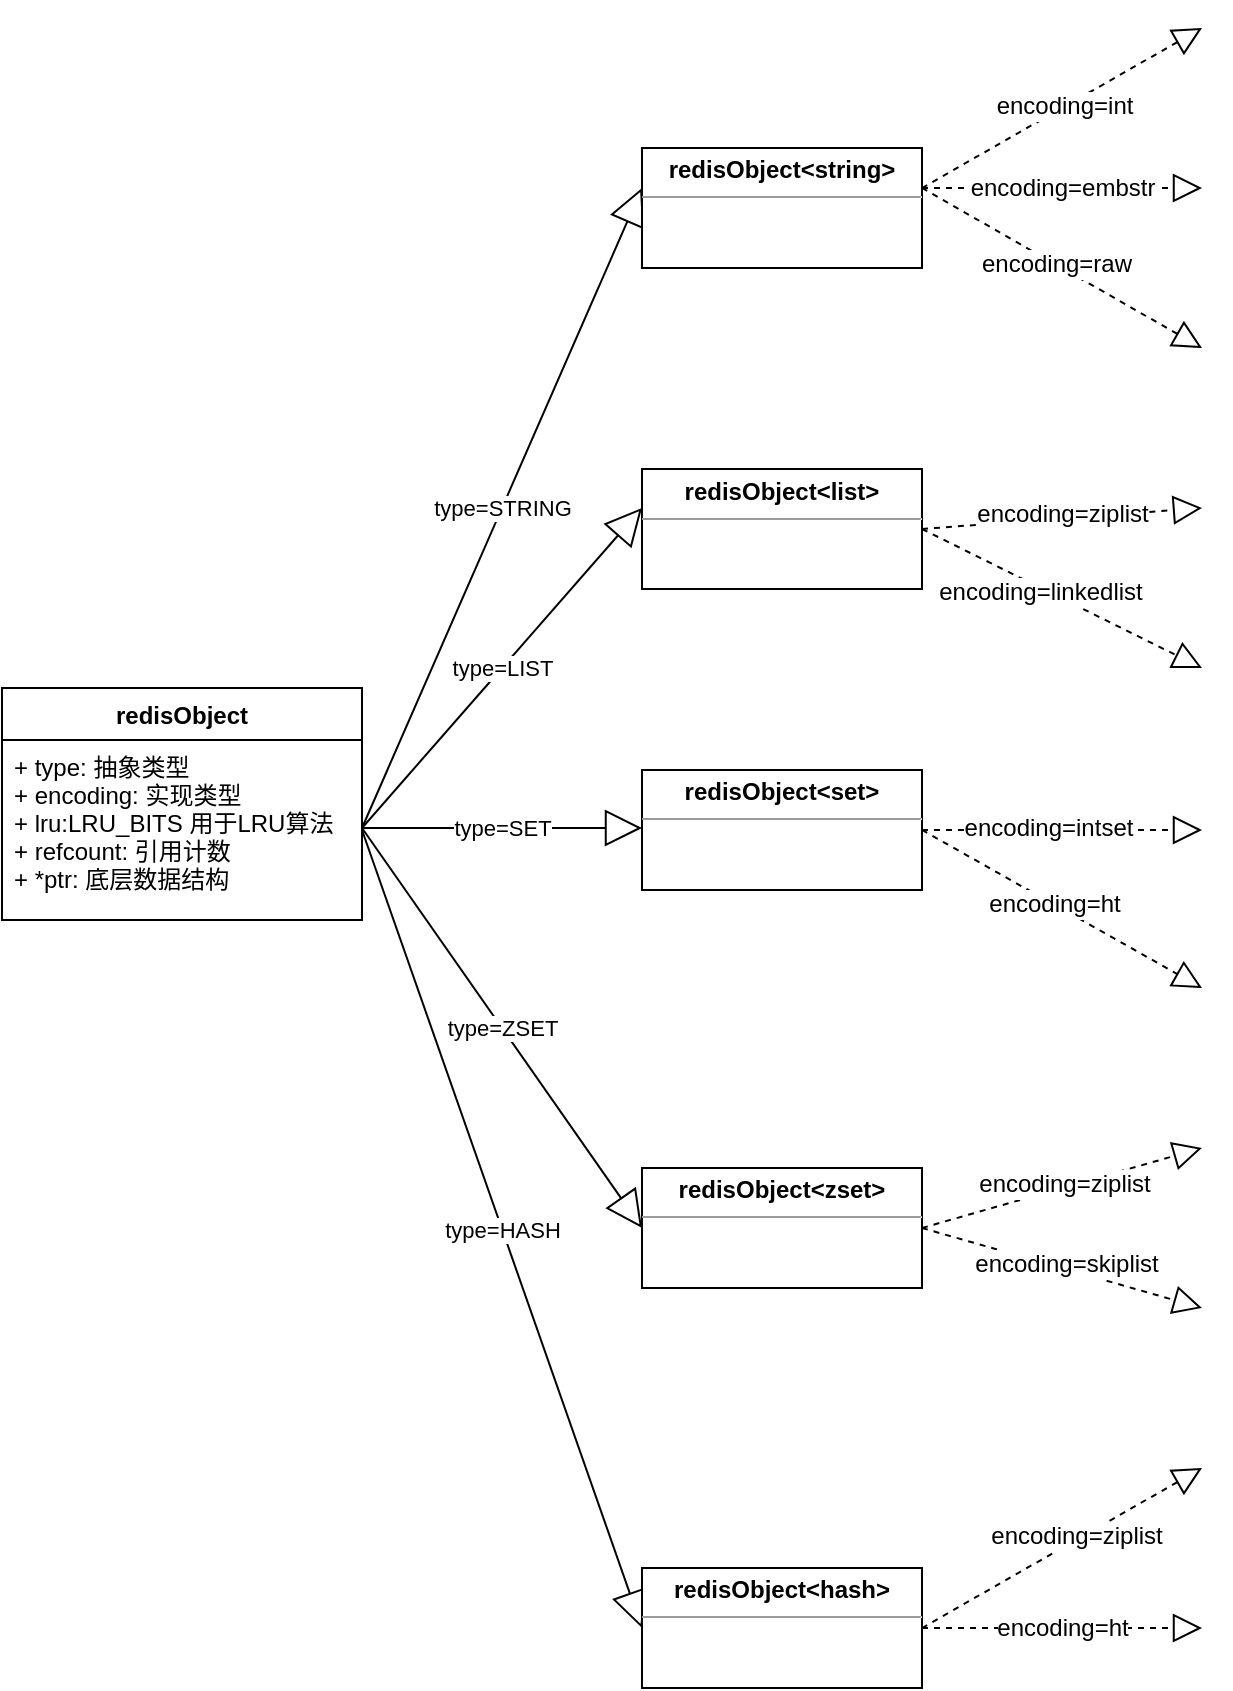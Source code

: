 <mxfile version="10.6.5" type="github"><diagram id="qBZArP9b3ZiBnF6KnGTf" name="Page-1"><mxGraphModel dx="2007" dy="1133" grid="1" gridSize="10" guides="1" tooltips="1" connect="1" arrows="1" fold="1" page="1" pageScale="1" pageWidth="827" pageHeight="1169" math="0" shadow="0"><root><mxCell id="0"/><mxCell id="1" parent="0"/><mxCell id="8-UwR1K_zWR5K3OZc7ZS-1" value="redisObject" style="swimlane;fontStyle=1;align=center;verticalAlign=top;childLayout=stackLayout;horizontal=1;startSize=26;horizontalStack=0;resizeParent=1;resizeParentMax=0;resizeLast=0;collapsible=1;marginBottom=0;" vertex="1" parent="1"><mxGeometry x="40" y="370" width="180" height="116" as="geometry"/></mxCell><mxCell id="8-UwR1K_zWR5K3OZc7ZS-2" value="+ type: 抽象类型&#10;+ encoding: 实现类型&#10;+ lru:LRU_BITS 用于LRU算法&#10;+ refcount: 引用计数&#10;+ *ptr: 底层数据结构&#10;" style="text;strokeColor=none;fillColor=none;align=left;verticalAlign=top;spacingLeft=4;spacingRight=4;overflow=hidden;rotatable=0;points=[[0,0.5],[1,0.5]];portConstraint=eastwest;" vertex="1" parent="8-UwR1K_zWR5K3OZc7ZS-1"><mxGeometry y="26" width="180" height="90" as="geometry"/></mxCell><mxCell id="8-UwR1K_zWR5K3OZc7ZS-9" value="type=STRING" style="endArrow=block;endSize=16;endFill=0;html=1;" edge="1" parent="1"><mxGeometry width="160" relative="1" as="geometry"><mxPoint x="220" y="440" as="sourcePoint"/><mxPoint x="360" y="120" as="targetPoint"/></mxGeometry></mxCell><mxCell id="8-UwR1K_zWR5K3OZc7ZS-10" value="type=LIST" style="endArrow=block;endSize=16;endFill=0;html=1;" edge="1" parent="1"><mxGeometry width="160" relative="1" as="geometry"><mxPoint x="220" y="440" as="sourcePoint"/><mxPoint x="360" y="280" as="targetPoint"/></mxGeometry></mxCell><mxCell id="8-UwR1K_zWR5K3OZc7ZS-11" value="type=SET" style="endArrow=block;endSize=16;endFill=0;html=1;" edge="1" parent="1"><mxGeometry width="160" relative="1" as="geometry"><mxPoint x="220" y="440" as="sourcePoint"/><mxPoint x="360" y="440" as="targetPoint"/></mxGeometry></mxCell><mxCell id="8-UwR1K_zWR5K3OZc7ZS-12" value="type=ZSET" style="endArrow=block;endSize=16;endFill=0;html=1;" edge="1" parent="1"><mxGeometry width="160" relative="1" as="geometry"><mxPoint x="220" y="440" as="sourcePoint"/><mxPoint x="360" y="640" as="targetPoint"/></mxGeometry></mxCell><mxCell id="8-UwR1K_zWR5K3OZc7ZS-13" value="type=HASH" style="endArrow=block;endSize=16;endFill=0;html=1;exitX=1;exitY=0.5;exitDx=0;exitDy=0;" edge="1" parent="1" source="8-UwR1K_zWR5K3OZc7ZS-2"><mxGeometry width="160" relative="1" as="geometry"><mxPoint x="260" y="470" as="sourcePoint"/><mxPoint x="360" y="840" as="targetPoint"/></mxGeometry></mxCell><mxCell id="8-UwR1K_zWR5K3OZc7ZS-15" value="&lt;p style=&quot;margin: 0px ; margin-top: 4px ; text-align: center&quot;&gt;&lt;b&gt;redisObject&amp;lt;string&amp;gt;&lt;/b&gt;&lt;/p&gt;&lt;hr size=&quot;1&quot;&gt;&lt;div style=&quot;height: 2px&quot;&gt;&lt;/div&gt;" style="verticalAlign=top;align=left;overflow=fill;fontSize=12;fontFamily=Helvetica;html=1;" vertex="1" parent="1"><mxGeometry x="360" y="100" width="140" height="60" as="geometry"/></mxCell><mxCell id="8-UwR1K_zWR5K3OZc7ZS-16" value="&lt;p style=&quot;margin: 0px ; margin-top: 4px ; text-align: center&quot;&gt;&lt;b&gt;redisObject&amp;lt;list&amp;gt;&lt;/b&gt;&lt;/p&gt;&lt;hr size=&quot;1&quot;&gt;&lt;div style=&quot;height: 2px&quot;&gt;&lt;/div&gt;" style="verticalAlign=top;align=left;overflow=fill;fontSize=12;fontFamily=Helvetica;html=1;" vertex="1" parent="1"><mxGeometry x="360" y="260.5" width="140" height="60" as="geometry"/></mxCell><mxCell id="8-UwR1K_zWR5K3OZc7ZS-17" value="&lt;p style=&quot;margin: 0px ; margin-top: 4px ; text-align: center&quot;&gt;&lt;b&gt;redisObject&amp;lt;set&amp;gt;&lt;/b&gt;&lt;/p&gt;&lt;hr size=&quot;1&quot;&gt;&lt;div style=&quot;height: 2px&quot;&gt;&lt;/div&gt;" style="verticalAlign=top;align=left;overflow=fill;fontSize=12;fontFamily=Helvetica;html=1;" vertex="1" parent="1"><mxGeometry x="360" y="411" width="140" height="60" as="geometry"/></mxCell><mxCell id="8-UwR1K_zWR5K3OZc7ZS-18" value="&lt;p style=&quot;margin: 0px ; margin-top: 4px ; text-align: center&quot;&gt;&lt;b&gt;redisObject&amp;lt;zset&amp;gt;&lt;/b&gt;&lt;/p&gt;&lt;hr size=&quot;1&quot;&gt;&lt;div style=&quot;height: 2px&quot;&gt;&lt;/div&gt;" style="verticalAlign=top;align=left;overflow=fill;fontSize=12;fontFamily=Helvetica;html=1;" vertex="1" parent="1"><mxGeometry x="360" y="610" width="140" height="60" as="geometry"/></mxCell><mxCell id="8-UwR1K_zWR5K3OZc7ZS-19" value="&lt;p style=&quot;margin: 0px ; margin-top: 4px ; text-align: center&quot;&gt;&lt;b&gt;redisObject&amp;lt;hash&amp;gt;&lt;/b&gt;&lt;/p&gt;&lt;hr size=&quot;1&quot;&gt;&lt;div style=&quot;height: 2px&quot;&gt;&lt;/div&gt;" style="verticalAlign=top;align=left;overflow=fill;fontSize=12;fontFamily=Helvetica;html=1;" vertex="1" parent="1"><mxGeometry x="360" y="810" width="140" height="60" as="geometry"/></mxCell><mxCell id="8-UwR1K_zWR5K3OZc7ZS-20" value="" style="endArrow=block;dashed=1;endFill=0;endSize=12;html=1;" edge="1" parent="1"><mxGeometry width="160" relative="1" as="geometry"><mxPoint x="500" y="120" as="sourcePoint"/><mxPoint x="640" y="40" as="targetPoint"/></mxGeometry></mxCell><mxCell id="8-UwR1K_zWR5K3OZc7ZS-24" value="encoding=int" style="text;html=1;resizable=0;points=[];align=center;verticalAlign=middle;labelBackgroundColor=#ffffff;" vertex="1" connectable="0" parent="8-UwR1K_zWR5K3OZc7ZS-20"><mxGeometry x="0.01" y="1" relative="1" as="geometry"><mxPoint as="offset"/></mxGeometry></mxCell><mxCell id="8-UwR1K_zWR5K3OZc7ZS-21" value="" style="endArrow=block;dashed=1;endFill=0;endSize=12;html=1;" edge="1" parent="1"><mxGeometry width="160" relative="1" as="geometry"><mxPoint x="500" y="120" as="sourcePoint"/><mxPoint x="640" y="120" as="targetPoint"/></mxGeometry></mxCell><mxCell id="8-UwR1K_zWR5K3OZc7ZS-25" value="encoding=embstr" style="text;html=1;resizable=0;points=[];align=center;verticalAlign=middle;labelBackgroundColor=#ffffff;" vertex="1" connectable="0" parent="8-UwR1K_zWR5K3OZc7ZS-21"><mxGeometry x="0.04" relative="1" as="geometry"><mxPoint x="-3" as="offset"/></mxGeometry></mxCell><mxCell id="8-UwR1K_zWR5K3OZc7ZS-22" value="" style="endArrow=block;dashed=1;endFill=0;endSize=12;html=1;" edge="1" parent="1"><mxGeometry width="160" relative="1" as="geometry"><mxPoint x="500" y="120" as="sourcePoint"/><mxPoint x="640" y="200" as="targetPoint"/></mxGeometry></mxCell><mxCell id="8-UwR1K_zWR5K3OZc7ZS-26" value="encoding=raw" style="text;html=1;resizable=0;points=[];align=center;verticalAlign=middle;labelBackgroundColor=#ffffff;" vertex="1" connectable="0" parent="8-UwR1K_zWR5K3OZc7ZS-22"><mxGeometry x="-0.045" relative="1" as="geometry"><mxPoint as="offset"/></mxGeometry></mxCell><mxCell id="8-UwR1K_zWR5K3OZc7ZS-27" value="" style="endArrow=block;dashed=1;endFill=0;endSize=12;html=1;exitX=1;exitY=0.5;exitDx=0;exitDy=0;" edge="1" parent="1" source="8-UwR1K_zWR5K3OZc7ZS-16"><mxGeometry width="160" relative="1" as="geometry"><mxPoint x="540" y="300" as="sourcePoint"/><mxPoint x="640" y="280" as="targetPoint"/></mxGeometry></mxCell><mxCell id="8-UwR1K_zWR5K3OZc7ZS-35" value="encoding=ziplist" style="text;html=1;resizable=0;points=[];align=center;verticalAlign=middle;labelBackgroundColor=#ffffff;" vertex="1" connectable="0" parent="8-UwR1K_zWR5K3OZc7ZS-27"><mxGeometry x="0.002" y="1" relative="1" as="geometry"><mxPoint y="-1" as="offset"/></mxGeometry></mxCell><mxCell id="8-UwR1K_zWR5K3OZc7ZS-28" value="" style="endArrow=block;dashed=1;endFill=0;endSize=12;html=1;exitX=1;exitY=0.5;exitDx=0;exitDy=0;" edge="1" parent="1" source="8-UwR1K_zWR5K3OZc7ZS-16"><mxGeometry width="160" relative="1" as="geometry"><mxPoint x="510" y="301" as="sourcePoint"/><mxPoint x="640" y="360" as="targetPoint"/></mxGeometry></mxCell><mxCell id="8-UwR1K_zWR5K3OZc7ZS-36" value="encoding=linkedlist" style="text;html=1;resizable=0;points=[];align=center;verticalAlign=middle;labelBackgroundColor=#ffffff;" vertex="1" connectable="0" parent="8-UwR1K_zWR5K3OZc7ZS-28"><mxGeometry x="-0.146" y="-2" relative="1" as="geometry"><mxPoint as="offset"/></mxGeometry></mxCell><mxCell id="8-UwR1K_zWR5K3OZc7ZS-29" value="" style="endArrow=block;dashed=1;endFill=0;endSize=12;html=1;exitX=1;exitY=0.5;exitDx=0;exitDy=0;" edge="1" parent="1" source="8-UwR1K_zWR5K3OZc7ZS-18"><mxGeometry width="160" relative="1" as="geometry"><mxPoint x="510" y="301" as="sourcePoint"/><mxPoint x="640" y="600" as="targetPoint"/></mxGeometry></mxCell><mxCell id="8-UwR1K_zWR5K3OZc7ZS-39" value="encoding=ziplist" style="text;html=1;resizable=0;points=[];align=center;verticalAlign=middle;labelBackgroundColor=#ffffff;" vertex="1" connectable="0" parent="8-UwR1K_zWR5K3OZc7ZS-29"><mxGeometry x="0.038" y="2" relative="1" as="geometry"><mxPoint x="-1" as="offset"/></mxGeometry></mxCell><mxCell id="8-UwR1K_zWR5K3OZc7ZS-30" value="" style="endArrow=block;dashed=1;endFill=0;endSize=12;html=1;exitX=1;exitY=0.5;exitDx=0;exitDy=0;" edge="1" parent="1" source="8-UwR1K_zWR5K3OZc7ZS-18"><mxGeometry width="160" relative="1" as="geometry"><mxPoint x="520" y="311" as="sourcePoint"/><mxPoint x="640" y="680" as="targetPoint"/></mxGeometry></mxCell><mxCell id="8-UwR1K_zWR5K3OZc7ZS-40" value="encoding=skiplist" style="text;html=1;resizable=0;points=[];align=center;verticalAlign=middle;labelBackgroundColor=#ffffff;" vertex="1" connectable="0" parent="8-UwR1K_zWR5K3OZc7ZS-30"><mxGeometry x="0.015" y="3" relative="1" as="geometry"><mxPoint as="offset"/></mxGeometry></mxCell><mxCell id="8-UwR1K_zWR5K3OZc7ZS-31" value="" style="endArrow=block;dashed=1;endFill=0;endSize=12;html=1;exitX=1;exitY=0.5;exitDx=0;exitDy=0;" edge="1" parent="1" source="8-UwR1K_zWR5K3OZc7ZS-19"><mxGeometry width="160" relative="1" as="geometry"><mxPoint x="530" y="321" as="sourcePoint"/><mxPoint x="640" y="760" as="targetPoint"/></mxGeometry></mxCell><mxCell id="8-UwR1K_zWR5K3OZc7ZS-41" value="encoding=ziplist" style="text;html=1;resizable=0;points=[];align=center;verticalAlign=middle;labelBackgroundColor=#ffffff;" vertex="1" connectable="0" parent="8-UwR1K_zWR5K3OZc7ZS-31"><mxGeometry x="0.102" y="2" relative="1" as="geometry"><mxPoint as="offset"/></mxGeometry></mxCell><mxCell id="8-UwR1K_zWR5K3OZc7ZS-32" value="" style="endArrow=block;dashed=1;endFill=0;endSize=12;html=1;exitX=1;exitY=0.5;exitDx=0;exitDy=0;" edge="1" parent="1" source="8-UwR1K_zWR5K3OZc7ZS-19"><mxGeometry width="160" relative="1" as="geometry"><mxPoint x="540" y="331" as="sourcePoint"/><mxPoint x="640" y="840" as="targetPoint"/></mxGeometry></mxCell><mxCell id="8-UwR1K_zWR5K3OZc7ZS-42" value="encoding=ht&lt;br&gt;" style="text;html=1;resizable=0;points=[];align=center;verticalAlign=middle;labelBackgroundColor=#ffffff;" vertex="1" connectable="0" parent="8-UwR1K_zWR5K3OZc7ZS-32"><mxGeometry relative="1" as="geometry"><mxPoint as="offset"/></mxGeometry></mxCell><mxCell id="8-UwR1K_zWR5K3OZc7ZS-33" value="" style="endArrow=block;dashed=1;endFill=0;endSize=12;html=1;exitX=1;exitY=0.5;exitDx=0;exitDy=0;" edge="1" parent="1" source="8-UwR1K_zWR5K3OZc7ZS-17"><mxGeometry width="160" relative="1" as="geometry"><mxPoint x="550" y="341" as="sourcePoint"/><mxPoint x="640" y="520" as="targetPoint"/></mxGeometry></mxCell><mxCell id="8-UwR1K_zWR5K3OZc7ZS-38" value="encoding=ht" style="text;html=1;resizable=0;points=[];align=center;verticalAlign=middle;labelBackgroundColor=#ffffff;" vertex="1" connectable="0" parent="8-UwR1K_zWR5K3OZc7ZS-33"><mxGeometry x="-0.059" relative="1" as="geometry"><mxPoint as="offset"/></mxGeometry></mxCell><mxCell id="8-UwR1K_zWR5K3OZc7ZS-34" value="" style="endArrow=block;dashed=1;endFill=0;endSize=12;html=1;exitX=1;exitY=0.5;exitDx=0;exitDy=0;" edge="1" parent="1" source="8-UwR1K_zWR5K3OZc7ZS-17"><mxGeometry width="160" relative="1" as="geometry"><mxPoint x="560" y="351" as="sourcePoint"/><mxPoint x="640" y="441" as="targetPoint"/></mxGeometry></mxCell><mxCell id="8-UwR1K_zWR5K3OZc7ZS-37" value="encoding=intset" style="text;html=1;resizable=0;points=[];align=center;verticalAlign=middle;labelBackgroundColor=#ffffff;" vertex="1" connectable="0" parent="8-UwR1K_zWR5K3OZc7ZS-34"><mxGeometry x="-0.1" y="1" relative="1" as="geometry"><mxPoint as="offset"/></mxGeometry></mxCell></root></mxGraphModel></diagram></mxfile>